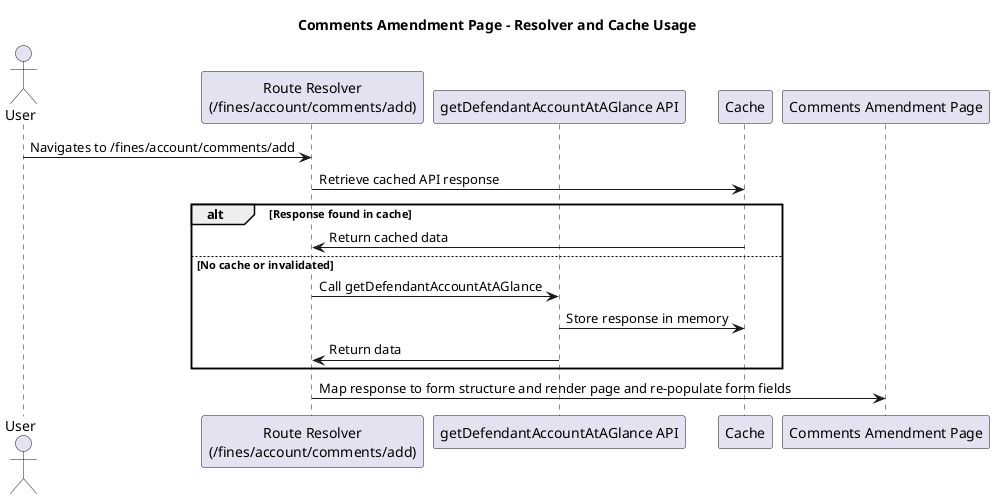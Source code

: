 @startuml
title Comments Amendment Page - Resolver and Cache Usage

actor User
participant "Route Resolver\n(/fines/account/comments/add)" as Resolver
participant "getDefendantAccountAtAGlance API" as API
participant "Cache"
participant "Comments Amendment Page" as Page

User -> Resolver : Navigates to /fines/account/comments/add
Resolver -> Cache : Retrieve cached API response

alt Response found in cache
    Cache -> Resolver : Return cached data
else No cache or invalidated
    Resolver -> API : Call getDefendantAccountAtAGlance
    API -> Cache : Store response in memory
    API -> Resolver : Return data
end

Resolver -> Page : Map response to form structure and render page and re-populate form fields
@enduml